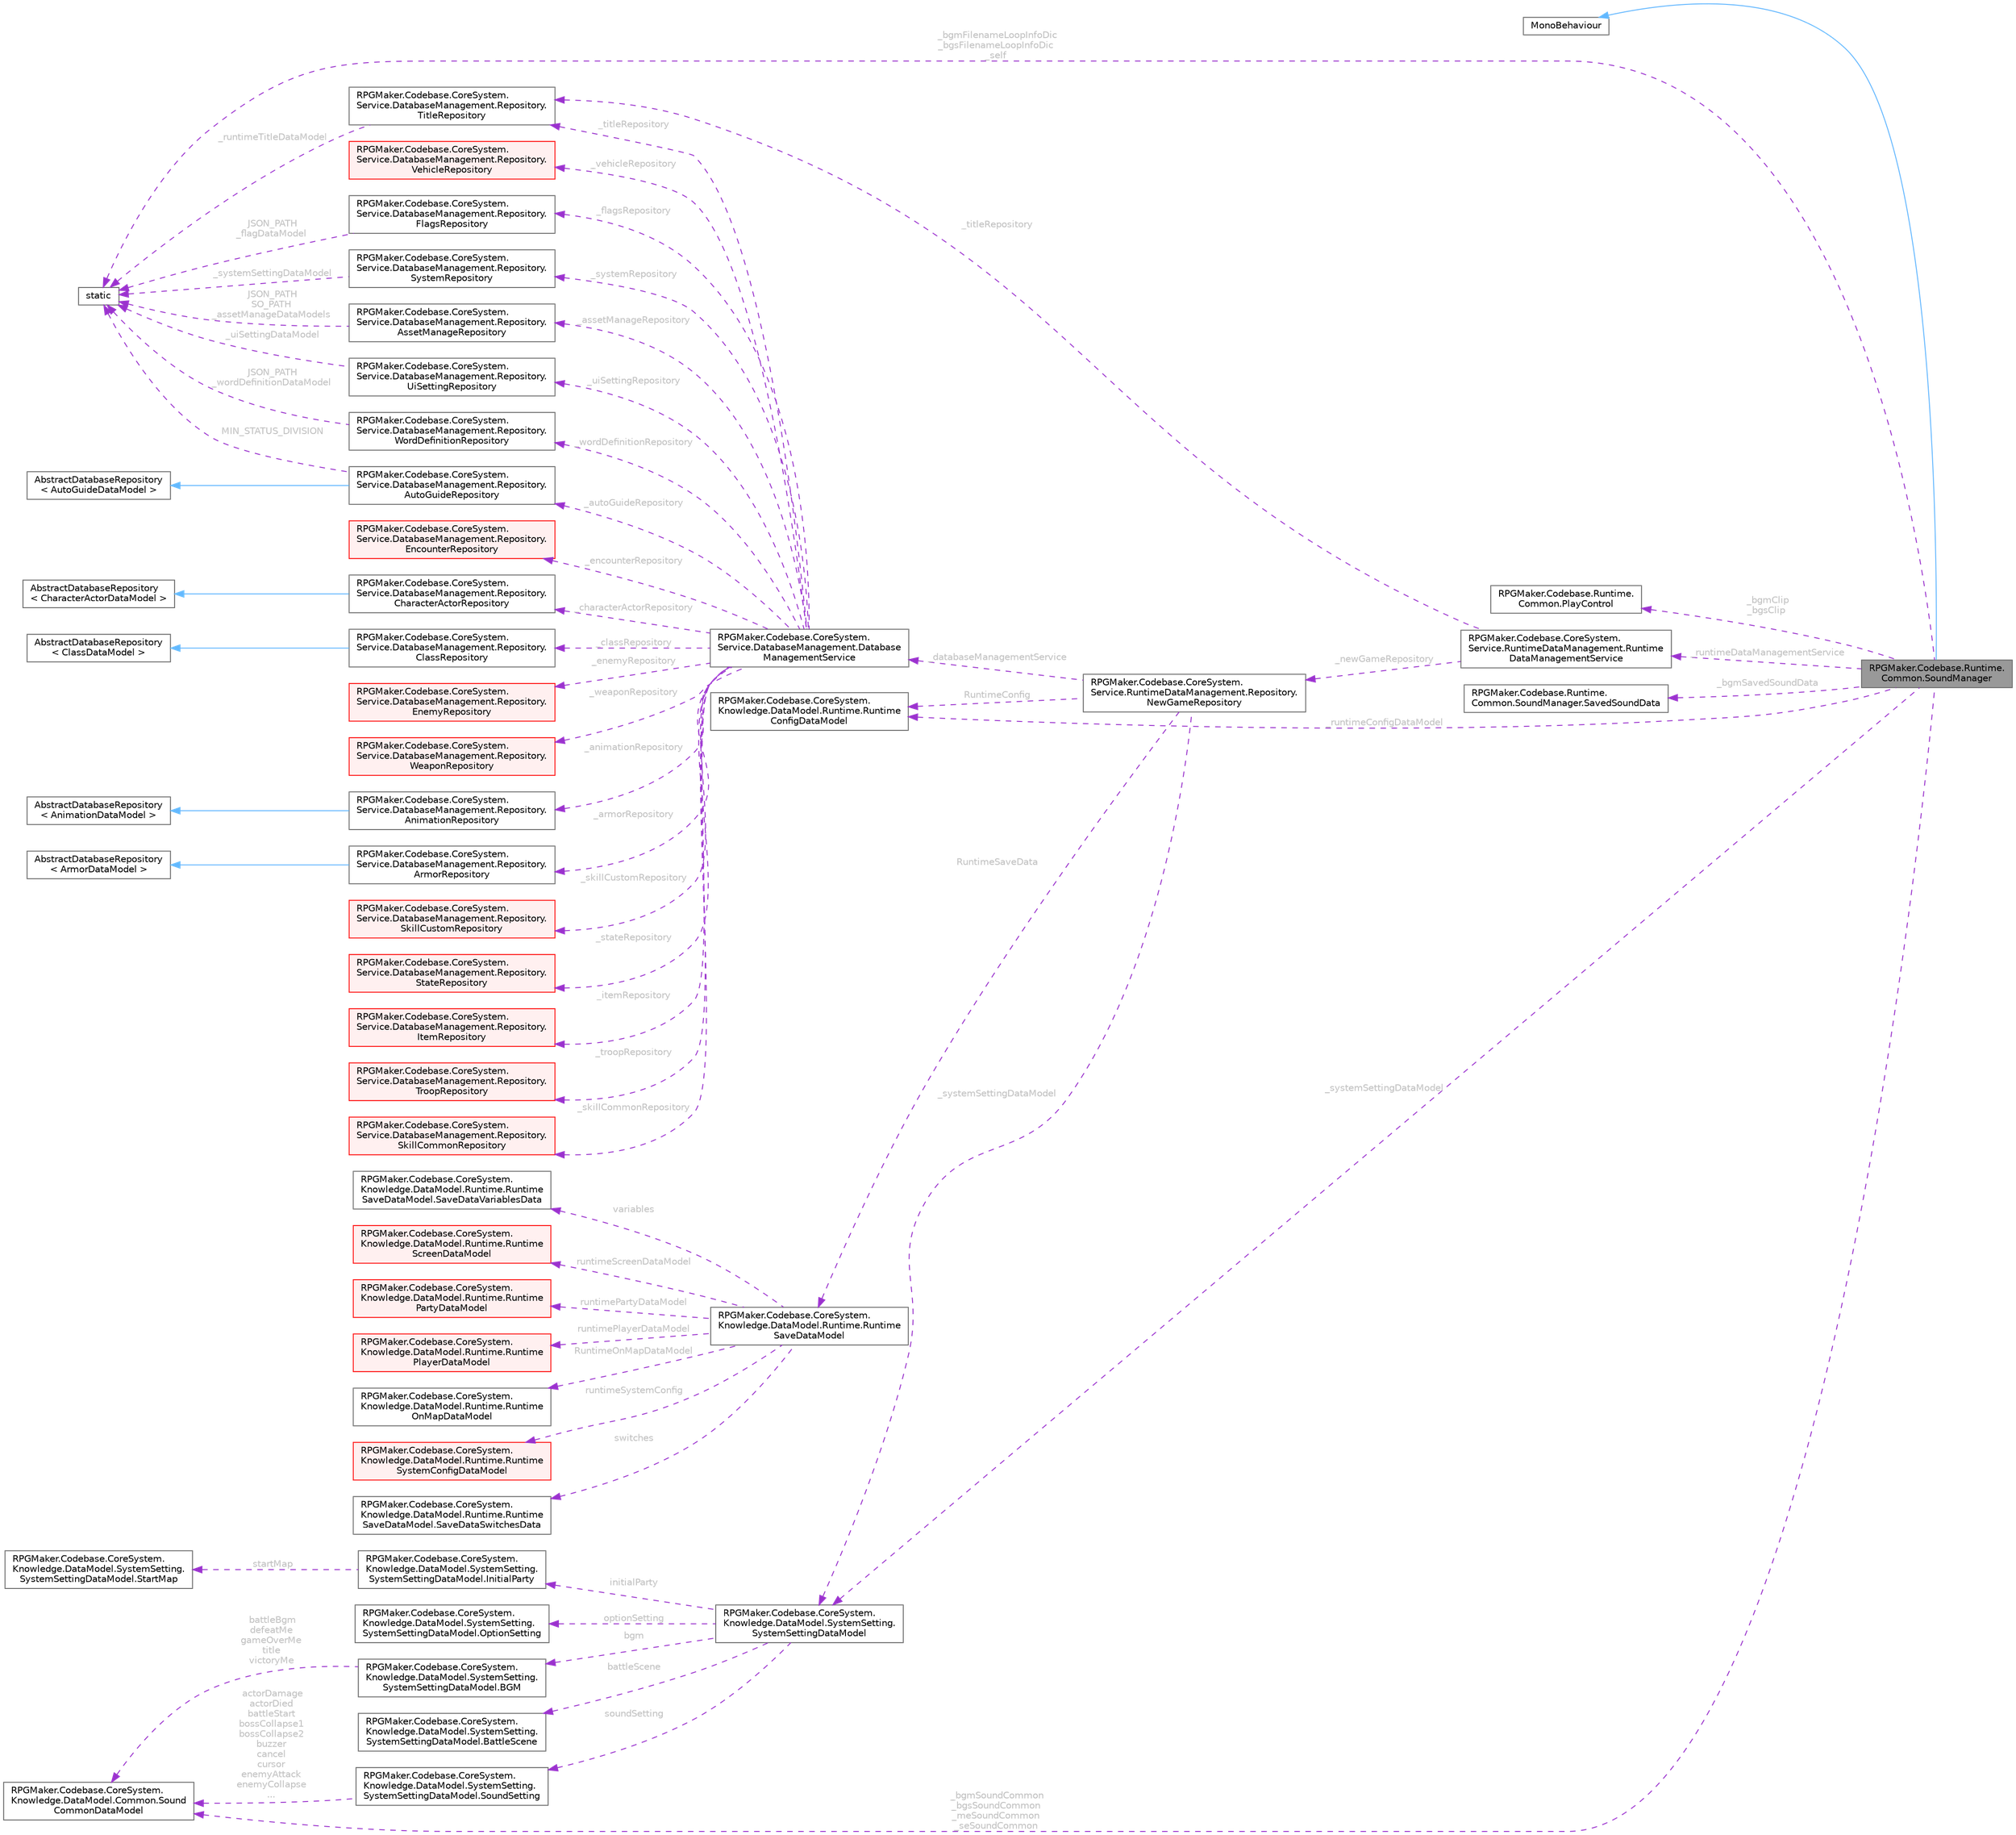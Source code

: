 digraph "RPGMaker.Codebase.Runtime.Common.SoundManager"
{
 // LATEX_PDF_SIZE
  bgcolor="transparent";
  edge [fontname=Helvetica,fontsize=10,labelfontname=Helvetica,labelfontsize=10];
  node [fontname=Helvetica,fontsize=10,shape=box,height=0.2,width=0.4];
  rankdir="LR";
  Node1 [id="Node000001",label="RPGMaker.Codebase.Runtime.\lCommon.SoundManager",height=0.2,width=0.4,color="gray40", fillcolor="grey60", style="filled", fontcolor="black",tooltip="サウンド管理機"];
  Node2 -> Node1 [id="edge1_Node000001_Node000002",dir="back",color="steelblue1",style="solid",tooltip=" "];
  Node2 [id="Node000002",label="MonoBehaviour",height=0.2,width=0.4,color="gray40", fillcolor="white", style="filled",tooltip=" "];
  Node3 -> Node1 [id="edge2_Node000001_Node000003",dir="back",color="darkorchid3",style="dashed",tooltip=" ",label=" _bgmFilenameLoopInfoDic\n_bgsFilenameLoopInfoDic\n_self",fontcolor="grey" ];
  Node3 [id="Node000003",label="static",height=0.2,width=0.4,color="gray40", fillcolor="white", style="filled",tooltip=" "];
  Node4 -> Node1 [id="edge3_Node000001_Node000004",dir="back",color="darkorchid3",style="dashed",tooltip=" ",label=" _bgmClip\n_bgsClip",fontcolor="grey" ];
  Node4 [id="Node000004",label="RPGMaker.Codebase.Runtime.\lCommon.PlayControl",height=0.2,width=0.4,color="gray40", fillcolor="white", style="filled",URL="$da/da3/class_r_p_g_maker_1_1_codebase_1_1_runtime_1_1_common_1_1_play_control.html",tooltip="再生制御"];
  Node5 -> Node1 [id="edge4_Node000001_Node000005",dir="back",color="darkorchid3",style="dashed",tooltip=" ",label=" _bgmSoundCommon\n_bgsSoundCommon\n_meSoundCommon\n_seSoundCommon",fontcolor="grey" ];
  Node5 [id="Node000005",label="RPGMaker.Codebase.CoreSystem.\lKnowledge.DataModel.Common.Sound\lCommonDataModel",height=0.2,width=0.4,color="gray40", fillcolor="white", style="filled",URL="$df/dcd/class_r_p_g_maker_1_1_codebase_1_1_core_system_1_1_knowledge_1_1_data_model_1_1_common_1_1_sound_common_data_model.html",tooltip="😁 音共通データ・モデル"];
  Node6 -> Node1 [id="edge5_Node000001_Node000006",dir="back",color="darkorchid3",style="dashed",tooltip=" ",label=" _bgmSavedSoundData",fontcolor="grey" ];
  Node6 [id="Node000006",label="RPGMaker.Codebase.Runtime.\lCommon.SoundManager.SavedSoundData",height=0.2,width=0.4,color="gray40", fillcolor="white", style="filled",URL="$d1/daa/class_r_p_g_maker_1_1_codebase_1_1_runtime_1_1_common_1_1_sound_manager_1_1_saved_sound_data.html",tooltip="『演奏を保存』イベント用データのクラス。"];
  Node7 -> Node1 [id="edge6_Node000001_Node000007",dir="back",color="darkorchid3",style="dashed",tooltip=" ",label=" _runtimeConfigDataModel",fontcolor="grey" ];
  Node7 [id="Node000007",label="RPGMaker.Codebase.CoreSystem.\lKnowledge.DataModel.Runtime.Runtime\lConfigDataModel",height=0.2,width=0.4,color="gray40", fillcolor="white", style="filled",URL="$d5/d31/class_r_p_g_maker_1_1_codebase_1_1_core_system_1_1_knowledge_1_1_data_model_1_1_runtime_1_1_runtime_config_data_model.html",tooltip="😁 実行時設定データ・モデル"];
  Node8 -> Node1 [id="edge7_Node000001_Node000008",dir="back",color="darkorchid3",style="dashed",tooltip=" ",label=" _runtimeDataManagementService",fontcolor="grey" ];
  Node8 [id="Node000008",label="RPGMaker.Codebase.CoreSystem.\lService.RuntimeDataManagement.Runtime\lDataManagementService",height=0.2,width=0.4,color="gray40", fillcolor="white", style="filled",URL="$db/d7b/class_r_p_g_maker_1_1_codebase_1_1_core_system_1_1_service_1_1_runtime_data_management_1_1_runtime_data_management_service.html",tooltip="😁 実行時データ管理サービス"];
  Node9 -> Node8 [id="edge8_Node000008_Node000009",dir="back",color="darkorchid3",style="dashed",tooltip=" ",label=" _newGameRepository",fontcolor="grey" ];
  Node9 [id="Node000009",label="RPGMaker.Codebase.CoreSystem.\lService.RuntimeDataManagement.Repository.\lNewGameRepository",height=0.2,width=0.4,color="gray40", fillcolor="white", style="filled",URL="$d5/d7b/class_r_p_g_maker_1_1_codebase_1_1_core_system_1_1_service_1_1_runtime_data_management_1_1_repository_1_1_new_game_repository.html",tooltip="😁 新ゲーム置き場"];
  Node10 -> Node9 [id="edge9_Node000009_Node000010",dir="back",color="darkorchid3",style="dashed",tooltip=" ",label=" _databaseManagementService",fontcolor="grey" ];
  Node10 [id="Node000010",label="RPGMaker.Codebase.CoreSystem.\lService.DatabaseManagement.Database\lManagementService",height=0.2,width=0.4,color="gray40", fillcolor="white", style="filled",URL="$db/db0/class_r_p_g_maker_1_1_codebase_1_1_core_system_1_1_service_1_1_database_management_1_1_database_management_service.html",tooltip="😁 データベース管理サービス"];
  Node11 -> Node10 [id="edge10_Node000010_Node000011",dir="back",color="darkorchid3",style="dashed",tooltip=" ",label=" _animationRepository",fontcolor="grey" ];
  Node11 [id="Node000011",label="RPGMaker.Codebase.CoreSystem.\lService.DatabaseManagement.Repository.\lAnimationRepository",height=0.2,width=0.4,color="gray40", fillcolor="white", style="filled",URL="$d5/deb/class_r_p_g_maker_1_1_codebase_1_1_core_system_1_1_service_1_1_database_management_1_1_repository_1_1_animation_repository.html",tooltip="😁 アニメーション置き場"];
  Node12 -> Node11 [id="edge11_Node000011_Node000012",dir="back",color="steelblue1",style="solid",tooltip=" "];
  Node12 [id="Node000012",label="AbstractDatabaseRepository\l\< AnimationDataModel \>",height=0.2,width=0.4,color="gray40", fillcolor="white", style="filled",tooltip=" "];
  Node13 -> Node10 [id="edge12_Node000010_Node000013",dir="back",color="darkorchid3",style="dashed",tooltip=" ",label=" _armorRepository",fontcolor="grey" ];
  Node13 [id="Node000013",label="RPGMaker.Codebase.CoreSystem.\lService.DatabaseManagement.Repository.\lArmorRepository",height=0.2,width=0.4,color="gray40", fillcolor="white", style="filled",URL="$d5/d5e/class_r_p_g_maker_1_1_codebase_1_1_core_system_1_1_service_1_1_database_management_1_1_repository_1_1_armor_repository.html",tooltip="😁 防具置き場"];
  Node14 -> Node13 [id="edge13_Node000013_Node000014",dir="back",color="steelblue1",style="solid",tooltip=" "];
  Node14 [id="Node000014",label="AbstractDatabaseRepository\l\< ArmorDataModel \>",height=0.2,width=0.4,color="gray40", fillcolor="white", style="filled",tooltip=" "];
  Node15 -> Node10 [id="edge14_Node000010_Node000015",dir="back",color="darkorchid3",style="dashed",tooltip=" ",label=" _assetManageRepository",fontcolor="grey" ];
  Node15 [id="Node000015",label="RPGMaker.Codebase.CoreSystem.\lService.DatabaseManagement.Repository.\lAssetManageRepository",height=0.2,width=0.4,color="gray40", fillcolor="white", style="filled",URL="$d7/db3/class_r_p_g_maker_1_1_codebase_1_1_core_system_1_1_service_1_1_database_management_1_1_repository_1_1_asset_manage_repository.html",tooltip="😁 資産管理置き場"];
  Node3 -> Node15 [id="edge15_Node000015_Node000003",dir="back",color="darkorchid3",style="dashed",tooltip=" ",label=" JSON_PATH\nSO_PATH\n_assetManageDataModels",fontcolor="grey" ];
  Node16 -> Node10 [id="edge16_Node000010_Node000016",dir="back",color="darkorchid3",style="dashed",tooltip=" ",label=" _autoGuideRepository",fontcolor="grey" ];
  Node16 [id="Node000016",label="RPGMaker.Codebase.CoreSystem.\lService.DatabaseManagement.Repository.\lAutoGuideRepository",height=0.2,width=0.4,color="gray40", fillcolor="white", style="filled",URL="$dc/d23/class_r_p_g_maker_1_1_codebase_1_1_core_system_1_1_service_1_1_database_management_1_1_repository_1_1_auto_guide_repository.html",tooltip="😁 自動ガイド置き場"];
  Node17 -> Node16 [id="edge17_Node000016_Node000017",dir="back",color="steelblue1",style="solid",tooltip=" "];
  Node17 [id="Node000017",label="AbstractDatabaseRepository\l\< AutoGuideDataModel \>",height=0.2,width=0.4,color="gray40", fillcolor="white", style="filled",tooltip=" "];
  Node3 -> Node16 [id="edge18_Node000016_Node000003",dir="back",color="darkorchid3",style="dashed",tooltip=" ",label=" MIN_STATUS_DIVISION",fontcolor="grey" ];
  Node18 -> Node10 [id="edge19_Node000010_Node000018",dir="back",color="darkorchid3",style="dashed",tooltip=" ",label=" _characterActorRepository",fontcolor="grey" ];
  Node18 [id="Node000018",label="RPGMaker.Codebase.CoreSystem.\lService.DatabaseManagement.Repository.\lCharacterActorRepository",height=0.2,width=0.4,color="gray40", fillcolor="white", style="filled",URL="$dc/d27/class_r_p_g_maker_1_1_codebase_1_1_core_system_1_1_service_1_1_database_management_1_1_repositor67544213d6af3013901ca89c3e4d5d21.html",tooltip="😁 キャラクター・アクター置き場"];
  Node19 -> Node18 [id="edge20_Node000018_Node000019",dir="back",color="steelblue1",style="solid",tooltip=" "];
  Node19 [id="Node000019",label="AbstractDatabaseRepository\l\< CharacterActorDataModel \>",height=0.2,width=0.4,color="gray40", fillcolor="white", style="filled",tooltip=" "];
  Node20 -> Node10 [id="edge21_Node000010_Node000020",dir="back",color="darkorchid3",style="dashed",tooltip=" ",label=" _classRepository",fontcolor="grey" ];
  Node20 [id="Node000020",label="RPGMaker.Codebase.CoreSystem.\lService.DatabaseManagement.Repository.\lClassRepository",height=0.2,width=0.4,color="gray40", fillcolor="white", style="filled",URL="$d5/df3/class_r_p_g_maker_1_1_codebase_1_1_core_system_1_1_service_1_1_database_management_1_1_repository_1_1_class_repository.html",tooltip="😁 クラス置き場"];
  Node21 -> Node20 [id="edge22_Node000020_Node000021",dir="back",color="steelblue1",style="solid",tooltip=" "];
  Node21 [id="Node000021",label="AbstractDatabaseRepository\l\< ClassDataModel \>",height=0.2,width=0.4,color="gray40", fillcolor="white", style="filled",tooltip=" "];
  Node22 -> Node10 [id="edge23_Node000010_Node000022",dir="back",color="darkorchid3",style="dashed",tooltip=" ",label=" _encounterRepository",fontcolor="grey" ];
  Node22 [id="Node000022",label="RPGMaker.Codebase.CoreSystem.\lService.DatabaseManagement.Repository.\lEncounterRepository",height=0.2,width=0.4,color="red", fillcolor="#FFF0F0", style="filled",URL="$d3/dae/class_r_p_g_maker_1_1_codebase_1_1_core_system_1_1_service_1_1_database_management_1_1_repository_1_1_encounter_repository.html",tooltip="😁 遭遇置き場"];
  Node24 -> Node10 [id="edge24_Node000010_Node000024",dir="back",color="darkorchid3",style="dashed",tooltip=" ",label=" _enemyRepository",fontcolor="grey" ];
  Node24 [id="Node000024",label="RPGMaker.Codebase.CoreSystem.\lService.DatabaseManagement.Repository.\lEnemyRepository",height=0.2,width=0.4,color="red", fillcolor="#FFF0F0", style="filled",URL="$d4/d59/class_r_p_g_maker_1_1_codebase_1_1_core_system_1_1_service_1_1_database_management_1_1_repository_1_1_enemy_repository.html",tooltip="😁 敵置き場"];
  Node26 -> Node10 [id="edge25_Node000010_Node000026",dir="back",color="darkorchid3",style="dashed",tooltip=" ",label=" _flagsRepository",fontcolor="grey" ];
  Node26 [id="Node000026",label="RPGMaker.Codebase.CoreSystem.\lService.DatabaseManagement.Repository.\lFlagsRepository",height=0.2,width=0.4,color="gray40", fillcolor="white", style="filled",URL="$dd/db4/class_r_p_g_maker_1_1_codebase_1_1_core_system_1_1_service_1_1_database_management_1_1_repository_1_1_flags_repository.html",tooltip="😁 フラグ置き場"];
  Node3 -> Node26 [id="edge26_Node000026_Node000003",dir="back",color="darkorchid3",style="dashed",tooltip=" ",label=" JSON_PATH\n_flagDataModel",fontcolor="grey" ];
  Node27 -> Node10 [id="edge27_Node000010_Node000027",dir="back",color="darkorchid3",style="dashed",tooltip=" ",label=" _itemRepository",fontcolor="grey" ];
  Node27 [id="Node000027",label="RPGMaker.Codebase.CoreSystem.\lService.DatabaseManagement.Repository.\lItemRepository",height=0.2,width=0.4,color="red", fillcolor="#FFF0F0", style="filled",URL="$dd/d1d/class_r_p_g_maker_1_1_codebase_1_1_core_system_1_1_service_1_1_database_management_1_1_repository_1_1_item_repository.html",tooltip="😁 アイテム置き場"];
  Node29 -> Node10 [id="edge28_Node000010_Node000029",dir="back",color="darkorchid3",style="dashed",tooltip=" ",label=" _skillCommonRepository",fontcolor="grey" ];
  Node29 [id="Node000029",label="RPGMaker.Codebase.CoreSystem.\lService.DatabaseManagement.Repository.\lSkillCommonRepository",height=0.2,width=0.4,color="red", fillcolor="#FFF0F0", style="filled",URL="$da/d52/class_r_p_g_maker_1_1_codebase_1_1_core_system_1_1_service_1_1_database_management_1_1_repository_1_1_skill_common_repository.html",tooltip="😁 スキル共通置き場"];
  Node31 -> Node10 [id="edge29_Node000010_Node000031",dir="back",color="darkorchid3",style="dashed",tooltip=" ",label=" _skillCustomRepository",fontcolor="grey" ];
  Node31 [id="Node000031",label="RPGMaker.Codebase.CoreSystem.\lService.DatabaseManagement.Repository.\lSkillCustomRepository",height=0.2,width=0.4,color="red", fillcolor="#FFF0F0", style="filled",URL="$df/d9d/class_r_p_g_maker_1_1_codebase_1_1_core_system_1_1_service_1_1_database_management_1_1_repository_1_1_skill_custom_repository.html",tooltip="😁 スキル・カスタム置き場"];
  Node33 -> Node10 [id="edge30_Node000010_Node000033",dir="back",color="darkorchid3",style="dashed",tooltip=" ",label=" _stateRepository",fontcolor="grey" ];
  Node33 [id="Node000033",label="RPGMaker.Codebase.CoreSystem.\lService.DatabaseManagement.Repository.\lStateRepository",height=0.2,width=0.4,color="red", fillcolor="#FFF0F0", style="filled",URL="$d0/d34/class_r_p_g_maker_1_1_codebase_1_1_core_system_1_1_service_1_1_database_management_1_1_repository_1_1_state_repository.html",tooltip="😁 状態置き場"];
  Node35 -> Node10 [id="edge31_Node000010_Node000035",dir="back",color="darkorchid3",style="dashed",tooltip=" ",label=" _systemRepository",fontcolor="grey" ];
  Node35 [id="Node000035",label="RPGMaker.Codebase.CoreSystem.\lService.DatabaseManagement.Repository.\lSystemRepository",height=0.2,width=0.4,color="gray40", fillcolor="white", style="filled",URL="$d6/d55/class_r_p_g_maker_1_1_codebase_1_1_core_system_1_1_service_1_1_database_management_1_1_repository_1_1_system_repository.html",tooltip="😁 システム置き場"];
  Node3 -> Node35 [id="edge32_Node000035_Node000003",dir="back",color="darkorchid3",style="dashed",tooltip=" ",label=" _systemSettingDataModel",fontcolor="grey" ];
  Node36 -> Node10 [id="edge33_Node000010_Node000036",dir="back",color="darkorchid3",style="dashed",tooltip=" ",label=" _titleRepository",fontcolor="grey" ];
  Node36 [id="Node000036",label="RPGMaker.Codebase.CoreSystem.\lService.DatabaseManagement.Repository.\lTitleRepository",height=0.2,width=0.4,color="gray40", fillcolor="white", style="filled",URL="$d6/d61/class_r_p_g_maker_1_1_codebase_1_1_core_system_1_1_service_1_1_database_management_1_1_repository_1_1_title_repository.html",tooltip="😁 タイトル置き場"];
  Node3 -> Node36 [id="edge34_Node000036_Node000003",dir="back",color="darkorchid3",style="dashed",tooltip=" ",label=" _runtimeTitleDataModel",fontcolor="grey" ];
  Node37 -> Node10 [id="edge35_Node000010_Node000037",dir="back",color="darkorchid3",style="dashed",tooltip=" ",label=" _troopRepository",fontcolor="grey" ];
  Node37 [id="Node000037",label="RPGMaker.Codebase.CoreSystem.\lService.DatabaseManagement.Repository.\lTroopRepository",height=0.2,width=0.4,color="red", fillcolor="#FFF0F0", style="filled",URL="$d6/d3e/class_r_p_g_maker_1_1_codebase_1_1_core_system_1_1_service_1_1_database_management_1_1_repository_1_1_troop_repository.html",tooltip="😁 部隊置き場"];
  Node39 -> Node10 [id="edge36_Node000010_Node000039",dir="back",color="darkorchid3",style="dashed",tooltip=" ",label=" _uiSettingRepository",fontcolor="grey" ];
  Node39 [id="Node000039",label="RPGMaker.Codebase.CoreSystem.\lService.DatabaseManagement.Repository.\lUiSettingRepository",height=0.2,width=0.4,color="gray40", fillcolor="white", style="filled",URL="$de/d41/class_r_p_g_maker_1_1_codebase_1_1_core_system_1_1_service_1_1_database_management_1_1_repository_1_1_ui_setting_repository.html",tooltip="😁 ユーザー・インターフェース設定置き場"];
  Node3 -> Node39 [id="edge37_Node000039_Node000003",dir="back",color="darkorchid3",style="dashed",tooltip=" ",label=" _uiSettingDataModel",fontcolor="grey" ];
  Node40 -> Node10 [id="edge38_Node000010_Node000040",dir="back",color="darkorchid3",style="dashed",tooltip=" ",label=" _vehicleRepository",fontcolor="grey" ];
  Node40 [id="Node000040",label="RPGMaker.Codebase.CoreSystem.\lService.DatabaseManagement.Repository.\lVehicleRepository",height=0.2,width=0.4,color="red", fillcolor="#FFF0F0", style="filled",URL="$dc/dcd/class_r_p_g_maker_1_1_codebase_1_1_core_system_1_1_service_1_1_database_management_1_1_repository_1_1_vehicle_repository.html",tooltip="😁 乗り物置き場"];
  Node42 -> Node10 [id="edge39_Node000010_Node000042",dir="back",color="darkorchid3",style="dashed",tooltip=" ",label=" _weaponRepository",fontcolor="grey" ];
  Node42 [id="Node000042",label="RPGMaker.Codebase.CoreSystem.\lService.DatabaseManagement.Repository.\lWeaponRepository",height=0.2,width=0.4,color="red", fillcolor="#FFF0F0", style="filled",URL="$de/d23/class_r_p_g_maker_1_1_codebase_1_1_core_system_1_1_service_1_1_database_management_1_1_repository_1_1_weapon_repository.html",tooltip="😁 武器置き場"];
  Node44 -> Node10 [id="edge40_Node000010_Node000044",dir="back",color="darkorchid3",style="dashed",tooltip=" ",label=" _wordDefinitionRepository",fontcolor="grey" ];
  Node44 [id="Node000044",label="RPGMaker.Codebase.CoreSystem.\lService.DatabaseManagement.Repository.\lWordDefinitionRepository",height=0.2,width=0.4,color="gray40", fillcolor="white", style="filled",URL="$d0/d25/class_r_p_g_maker_1_1_codebase_1_1_core_system_1_1_service_1_1_database_management_1_1_repositor810f9e3871d1afeaa788d9c5df5cdd13.html",tooltip="😁 単語定義置き場"];
  Node3 -> Node44 [id="edge41_Node000044_Node000003",dir="back",color="darkorchid3",style="dashed",tooltip=" ",label=" JSON_PATH\n_wordDefinitionDataModel",fontcolor="grey" ];
  Node45 -> Node9 [id="edge42_Node000009_Node000045",dir="back",color="darkorchid3",style="dashed",tooltip=" ",label=" _systemSettingDataModel",fontcolor="grey" ];
  Node45 [id="Node000045",label="RPGMaker.Codebase.CoreSystem.\lKnowledge.DataModel.SystemSetting.\lSystemSettingDataModel",height=0.2,width=0.4,color="gray40", fillcolor="white", style="filled",URL="$d0/dd2/class_r_p_g_maker_1_1_codebase_1_1_core_system_1_1_knowledge_1_1_data_model_1_1_system_setting_1_1_system_setting_data_model.html",tooltip="😁 システム設定データ・モデル"];
  Node46 -> Node45 [id="edge43_Node000045_Node000046",dir="back",color="darkorchid3",style="dashed",tooltip=" ",label=" battleScene",fontcolor="grey" ];
  Node46 [id="Node000046",label="RPGMaker.Codebase.CoreSystem.\lKnowledge.DataModel.SystemSetting.\lSystemSettingDataModel.BattleScene",height=0.2,width=0.4,color="gray40", fillcolor="white", style="filled",URL="$df/d0c/class_r_p_g_maker_1_1_codebase_1_1_core_system_1_1_knowledge_1_1_data_model_1_1_system_setting_17ce0ed53697912195b01e8a552e37932.html",tooltip="😁 戦闘シーン"];
  Node47 -> Node45 [id="edge44_Node000045_Node000047",dir="back",color="darkorchid3",style="dashed",tooltip=" ",label=" bgm",fontcolor="grey" ];
  Node47 [id="Node000047",label="RPGMaker.Codebase.CoreSystem.\lKnowledge.DataModel.SystemSetting.\lSystemSettingDataModel.BGM",height=0.2,width=0.4,color="gray40", fillcolor="white", style="filled",URL="$d8/d7d/class_r_p_g_maker_1_1_codebase_1_1_core_system_1_1_knowledge_1_1_data_model_1_1_system_setting_13c37c0ac7a3e126c1b06c1462a6db3a9.html",tooltip="😁 背景音楽"];
  Node5 -> Node47 [id="edge45_Node000047_Node000005",dir="back",color="darkorchid3",style="dashed",tooltip=" ",label=" battleBgm\ndefeatMe\ngameOverMe\ntitle\nvictoryMe",fontcolor="grey" ];
  Node48 -> Node45 [id="edge46_Node000045_Node000048",dir="back",color="darkorchid3",style="dashed",tooltip=" ",label=" initialParty",fontcolor="grey" ];
  Node48 [id="Node000048",label="RPGMaker.Codebase.CoreSystem.\lKnowledge.DataModel.SystemSetting.\lSystemSettingDataModel.InitialParty",height=0.2,width=0.4,color="gray40", fillcolor="white", style="filled",URL="$dc/dfb/class_r_p_g_maker_1_1_codebase_1_1_core_system_1_1_knowledge_1_1_data_model_1_1_system_setting_1539107dbc80fc9072f4fd2f8782921fe.html",tooltip="😁 初期パーティー"];
  Node49 -> Node48 [id="edge47_Node000048_Node000049",dir="back",color="darkorchid3",style="dashed",tooltip=" ",label=" startMap",fontcolor="grey" ];
  Node49 [id="Node000049",label="RPGMaker.Codebase.CoreSystem.\lKnowledge.DataModel.SystemSetting.\lSystemSettingDataModel.StartMap",height=0.2,width=0.4,color="gray40", fillcolor="white", style="filled",URL="$dd/d74/class_r_p_g_maker_1_1_codebase_1_1_core_system_1_1_knowledge_1_1_data_model_1_1_system_setting_1783ee6b6efe4675c8c39db7c7a3a93f6.html",tooltip="😁 開始マップ"];
  Node50 -> Node45 [id="edge48_Node000045_Node000050",dir="back",color="darkorchid3",style="dashed",tooltip=" ",label=" optionSetting",fontcolor="grey" ];
  Node50 [id="Node000050",label="RPGMaker.Codebase.CoreSystem.\lKnowledge.DataModel.SystemSetting.\lSystemSettingDataModel.OptionSetting",height=0.2,width=0.4,color="gray40", fillcolor="white", style="filled",URL="$d8/d86/class_r_p_g_maker_1_1_codebase_1_1_core_system_1_1_knowledge_1_1_data_model_1_1_system_setting_10d0bcdd35160aa829ac5668189dd2dd2.html",tooltip="😁 オプション設定"];
  Node51 -> Node45 [id="edge49_Node000045_Node000051",dir="back",color="darkorchid3",style="dashed",tooltip=" ",label=" soundSetting",fontcolor="grey" ];
  Node51 [id="Node000051",label="RPGMaker.Codebase.CoreSystem.\lKnowledge.DataModel.SystemSetting.\lSystemSettingDataModel.SoundSetting",height=0.2,width=0.4,color="gray40", fillcolor="white", style="filled",URL="$d9/d59/class_r_p_g_maker_1_1_codebase_1_1_core_system_1_1_knowledge_1_1_data_model_1_1_system_setting_1fc90e68ad3a4642899cf508b2c75ae0f.html",tooltip="😁 音設定"];
  Node5 -> Node51 [id="edge50_Node000051_Node000005",dir="back",color="darkorchid3",style="dashed",tooltip=" ",label=" actorDamage\nactorDied\nbattleStart\nbossCollapse1\nbossCollapse2\nbuzzer\ncancel\ncursor\nenemyAttack\nenemyCollapse\n...",fontcolor="grey" ];
  Node7 -> Node9 [id="edge51_Node000009_Node000007",dir="back",color="darkorchid3",style="dashed",tooltip=" ",label=" RuntimeConfig",fontcolor="grey" ];
  Node52 -> Node9 [id="edge52_Node000009_Node000052",dir="back",color="darkorchid3",style="dashed",tooltip=" ",label=" RuntimeSaveData",fontcolor="grey" ];
  Node52 [id="Node000052",label="RPGMaker.Codebase.CoreSystem.\lKnowledge.DataModel.Runtime.Runtime\lSaveDataModel",height=0.2,width=0.4,color="gray40", fillcolor="white", style="filled",URL="$d9/d20/class_r_p_g_maker_1_1_codebase_1_1_core_system_1_1_knowledge_1_1_data_model_1_1_runtime_1_1_runtime_save_data_model.html",tooltip="😁 実行時セーブ・データ・モデル"];
  Node53 -> Node52 [id="edge53_Node000052_Node000053",dir="back",color="darkorchid3",style="dashed",tooltip=" ",label=" runtimePartyDataModel",fontcolor="grey" ];
  Node53 [id="Node000053",label="RPGMaker.Codebase.CoreSystem.\lKnowledge.DataModel.Runtime.Runtime\lPartyDataModel",height=0.2,width=0.4,color="red", fillcolor="#FFF0F0", style="filled",URL="$db/d70/class_r_p_g_maker_1_1_codebase_1_1_core_system_1_1_knowledge_1_1_data_model_1_1_runtime_1_1_runtime_party_data_model.html",tooltip="😁 実行時パーティー・データ・モデル"];
  Node56 -> Node52 [id="edge54_Node000052_Node000056",dir="back",color="darkorchid3",style="dashed",tooltip=" ",label=" runtimePlayerDataModel",fontcolor="grey" ];
  Node56 [id="Node000056",label="RPGMaker.Codebase.CoreSystem.\lKnowledge.DataModel.Runtime.Runtime\lPlayerDataModel",height=0.2,width=0.4,color="red", fillcolor="#FFF0F0", style="filled",URL="$d9/d32/class_r_p_g_maker_1_1_codebase_1_1_core_system_1_1_knowledge_1_1_data_model_1_1_runtime_1_1_runtime_player_data_model.html",tooltip="😁 実行時プレイヤー・データ・モデル"];
  Node58 -> Node52 [id="edge55_Node000052_Node000058",dir="back",color="darkorchid3",style="dashed",tooltip=" ",label=" RuntimeOnMapDataModel",fontcolor="grey" ];
  Node58 [id="Node000058",label="RPGMaker.Codebase.CoreSystem.\lKnowledge.DataModel.Runtime.Runtime\lOnMapDataModel",height=0.2,width=0.4,color="gray40", fillcolor="white", style="filled",URL="$d2/d91/class_r_p_g_maker_1_1_codebase_1_1_core_system_1_1_knowledge_1_1_data_model_1_1_runtime_1_1_runtime_on_map_data_model.html",tooltip="😁 マップ・データ・モデル上の実行時"];
  Node59 -> Node52 [id="edge56_Node000052_Node000059",dir="back",color="darkorchid3",style="dashed",tooltip=" ",label=" runtimeSystemConfig",fontcolor="grey" ];
  Node59 [id="Node000059",label="RPGMaker.Codebase.CoreSystem.\lKnowledge.DataModel.Runtime.Runtime\lSystemConfigDataModel",height=0.2,width=0.4,color="red", fillcolor="#FFF0F0", style="filled",URL="$dc/d28/class_r_p_g_maker_1_1_codebase_1_1_core_system_1_1_knowledge_1_1_data_model_1_1_runtime_1_1_runtime_system_config_data_model.html",tooltip="😁 実行時システム設定データ・モデル"];
  Node61 -> Node52 [id="edge57_Node000052_Node000061",dir="back",color="darkorchid3",style="dashed",tooltip=" ",label=" switches",fontcolor="grey" ];
  Node61 [id="Node000061",label="RPGMaker.Codebase.CoreSystem.\lKnowledge.DataModel.Runtime.Runtime\lSaveDataModel.SaveDataSwitchesData",height=0.2,width=0.4,color="gray40", fillcolor="white", style="filled",URL="$df/dd5/class_r_p_g_maker_1_1_codebase_1_1_core_system_1_1_knowledge_1_1_data_model_1_1_runtime_1_1_runtf47cec548e01226c38a47f8bf2883142.html",tooltip="😁 保存データ切替データ"];
  Node62 -> Node52 [id="edge58_Node000052_Node000062",dir="back",color="darkorchid3",style="dashed",tooltip=" ",label=" variables",fontcolor="grey" ];
  Node62 [id="Node000062",label="RPGMaker.Codebase.CoreSystem.\lKnowledge.DataModel.Runtime.Runtime\lSaveDataModel.SaveDataVariablesData",height=0.2,width=0.4,color="gray40", fillcolor="white", style="filled",URL="$df/de0/class_r_p_g_maker_1_1_codebase_1_1_core_system_1_1_knowledge_1_1_data_model_1_1_runtime_1_1_runt7e1e0208f1ee778be9d571c49b958075.html",tooltip="😁 保存データ変数データ"];
  Node63 -> Node52 [id="edge59_Node000052_Node000063",dir="back",color="darkorchid3",style="dashed",tooltip=" ",label=" runtimeScreenDataModel",fontcolor="grey" ];
  Node63 [id="Node000063",label="RPGMaker.Codebase.CoreSystem.\lKnowledge.DataModel.Runtime.Runtime\lScreenDataModel",height=0.2,width=0.4,color="red", fillcolor="#FFF0F0", style="filled",URL="$d7/d99/class_r_p_g_maker_1_1_codebase_1_1_core_system_1_1_knowledge_1_1_data_model_1_1_runtime_1_1_runtime_screen_data_model.html",tooltip="😁 実行時スクリーン・データ・モデル"];
  Node36 -> Node8 [id="edge60_Node000008_Node000036",dir="back",color="darkorchid3",style="dashed",tooltip=" ",label=" _titleRepository",fontcolor="grey" ];
  Node45 -> Node1 [id="edge61_Node000001_Node000045",dir="back",color="darkorchid3",style="dashed",tooltip=" ",label=" _systemSettingDataModel",fontcolor="grey" ];
}
